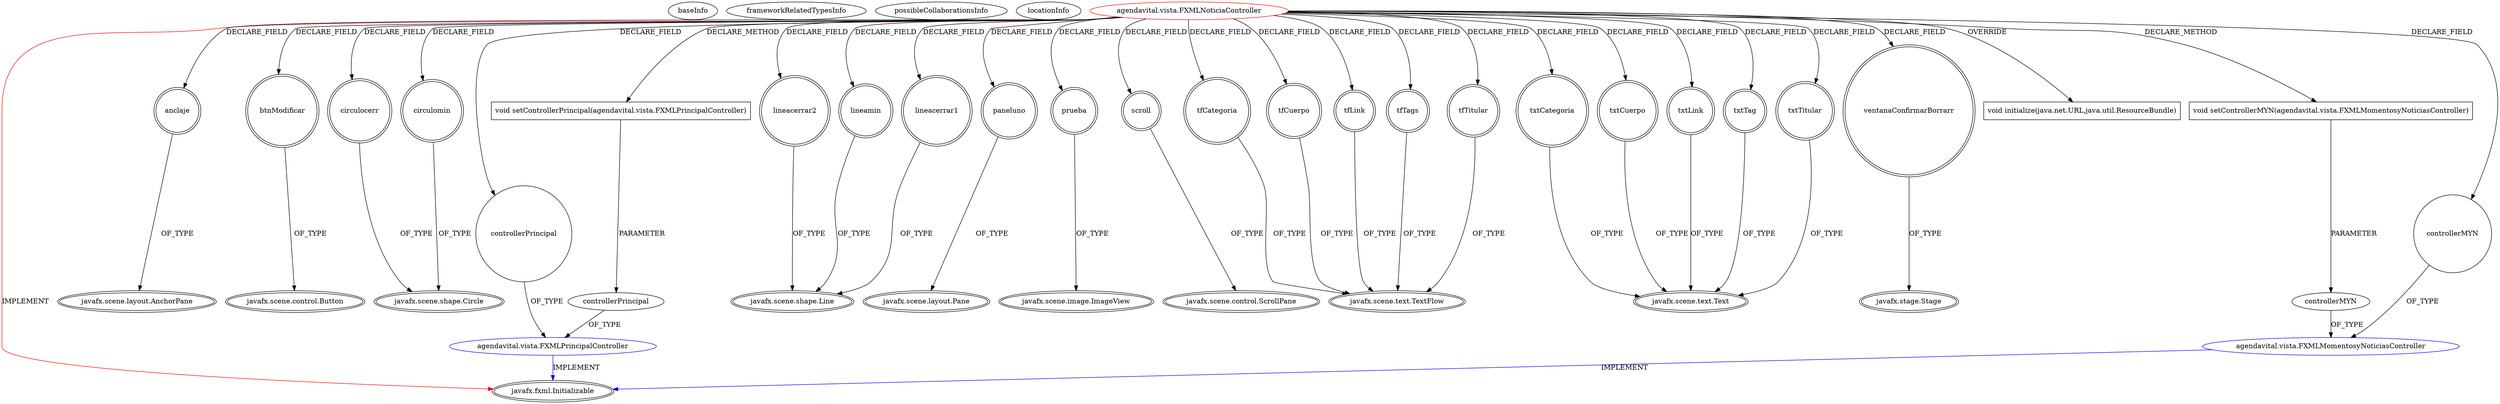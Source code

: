 digraph {
baseInfo[graphId=3377,category="extension_graph",isAnonymous=false,possibleRelation=true]
frameworkRelatedTypesInfo[0="javafx.fxml.Initializable"]
possibleCollaborationsInfo[0="3377~CLIENT_METHOD_DECLARATION-PARAMETER_DECLARATION-FIELD_DECLARATION-~javafx.fxml.Initializable ~javafx.fxml.Initializable ~false~false"]
locationInfo[projectName="josesoler7-agendavital",filePath="/josesoler7-agendavital/agendavital-master/src/agendavital/vista/FXMLNoticiaController.java",contextSignature="FXMLNoticiaController",graphId="3377"]
0[label="agendavital.vista.FXMLNoticiaController",vertexType="ROOT_CLIENT_CLASS_DECLARATION",isFrameworkType=false,color=red]
1[label="javafx.fxml.Initializable",vertexType="FRAMEWORK_INTERFACE_TYPE",isFrameworkType=true,peripheries=2]
2[label="anclaje",vertexType="FIELD_DECLARATION",isFrameworkType=true,peripheries=2,shape=circle]
3[label="javafx.scene.layout.AnchorPane",vertexType="FRAMEWORK_CLASS_TYPE",isFrameworkType=true,peripheries=2]
4[label="btnModificar",vertexType="FIELD_DECLARATION",isFrameworkType=true,peripheries=2,shape=circle]
5[label="javafx.scene.control.Button",vertexType="FRAMEWORK_CLASS_TYPE",isFrameworkType=true,peripheries=2]
6[label="circulocerr",vertexType="FIELD_DECLARATION",isFrameworkType=true,peripheries=2,shape=circle]
7[label="javafx.scene.shape.Circle",vertexType="FRAMEWORK_CLASS_TYPE",isFrameworkType=true,peripheries=2]
8[label="circulomin",vertexType="FIELD_DECLARATION",isFrameworkType=true,peripheries=2,shape=circle]
10[label="controllerMYN",vertexType="FIELD_DECLARATION",isFrameworkType=false,shape=circle]
11[label="agendavital.vista.FXMLMomentosyNoticiasController",vertexType="REFERENCE_CLIENT_CLASS_DECLARATION",isFrameworkType=false,color=blue]
13[label="controllerPrincipal",vertexType="FIELD_DECLARATION",isFrameworkType=false,shape=circle]
14[label="agendavital.vista.FXMLPrincipalController",vertexType="REFERENCE_CLIENT_CLASS_DECLARATION",isFrameworkType=false,color=blue]
16[label="lineacerrar1",vertexType="FIELD_DECLARATION",isFrameworkType=true,peripheries=2,shape=circle]
17[label="javafx.scene.shape.Line",vertexType="FRAMEWORK_CLASS_TYPE",isFrameworkType=true,peripheries=2]
18[label="lineacerrar2",vertexType="FIELD_DECLARATION",isFrameworkType=true,peripheries=2,shape=circle]
20[label="lineamin",vertexType="FIELD_DECLARATION",isFrameworkType=true,peripheries=2,shape=circle]
22[label="paneluno",vertexType="FIELD_DECLARATION",isFrameworkType=true,peripheries=2,shape=circle]
23[label="javafx.scene.layout.Pane",vertexType="FRAMEWORK_CLASS_TYPE",isFrameworkType=true,peripheries=2]
24[label="prueba",vertexType="FIELD_DECLARATION",isFrameworkType=true,peripheries=2,shape=circle]
25[label="javafx.scene.image.ImageView",vertexType="FRAMEWORK_CLASS_TYPE",isFrameworkType=true,peripheries=2]
26[label="scroll",vertexType="FIELD_DECLARATION",isFrameworkType=true,peripheries=2,shape=circle]
27[label="javafx.scene.control.ScrollPane",vertexType="FRAMEWORK_CLASS_TYPE",isFrameworkType=true,peripheries=2]
28[label="tfCategoria",vertexType="FIELD_DECLARATION",isFrameworkType=true,peripheries=2,shape=circle]
29[label="javafx.scene.text.TextFlow",vertexType="FRAMEWORK_CLASS_TYPE",isFrameworkType=true,peripheries=2]
30[label="tfCuerpo",vertexType="FIELD_DECLARATION",isFrameworkType=true,peripheries=2,shape=circle]
32[label="tfLink",vertexType="FIELD_DECLARATION",isFrameworkType=true,peripheries=2,shape=circle]
34[label="tfTags",vertexType="FIELD_DECLARATION",isFrameworkType=true,peripheries=2,shape=circle]
36[label="tfTitular",vertexType="FIELD_DECLARATION",isFrameworkType=true,peripheries=2,shape=circle]
38[label="txtCategoria",vertexType="FIELD_DECLARATION",isFrameworkType=true,peripheries=2,shape=circle]
39[label="javafx.scene.text.Text",vertexType="FRAMEWORK_CLASS_TYPE",isFrameworkType=true,peripheries=2]
40[label="txtCuerpo",vertexType="FIELD_DECLARATION",isFrameworkType=true,peripheries=2,shape=circle]
42[label="txtLink",vertexType="FIELD_DECLARATION",isFrameworkType=true,peripheries=2,shape=circle]
44[label="txtTag",vertexType="FIELD_DECLARATION",isFrameworkType=true,peripheries=2,shape=circle]
46[label="txtTitular",vertexType="FIELD_DECLARATION",isFrameworkType=true,peripheries=2,shape=circle]
48[label="ventanaConfirmarBorrarr",vertexType="FIELD_DECLARATION",isFrameworkType=true,peripheries=2,shape=circle]
49[label="javafx.stage.Stage",vertexType="FRAMEWORK_CLASS_TYPE",isFrameworkType=true,peripheries=2]
50[label="void initialize(java.net.URL,java.util.ResourceBundle)",vertexType="OVERRIDING_METHOD_DECLARATION",isFrameworkType=false,shape=box]
51[label="void setControllerPrincipal(agendavital.vista.FXMLPrincipalController)",vertexType="CLIENT_METHOD_DECLARATION",isFrameworkType=false,shape=box]
52[label="controllerPrincipal",vertexType="PARAMETER_DECLARATION",isFrameworkType=false]
54[label="void setControllerMYN(agendavital.vista.FXMLMomentosyNoticiasController)",vertexType="CLIENT_METHOD_DECLARATION",isFrameworkType=false,shape=box]
55[label="controllerMYN",vertexType="PARAMETER_DECLARATION",isFrameworkType=false]
0->1[label="IMPLEMENT",color=red]
0->2[label="DECLARE_FIELD"]
2->3[label="OF_TYPE"]
0->4[label="DECLARE_FIELD"]
4->5[label="OF_TYPE"]
0->6[label="DECLARE_FIELD"]
6->7[label="OF_TYPE"]
0->8[label="DECLARE_FIELD"]
8->7[label="OF_TYPE"]
0->10[label="DECLARE_FIELD"]
11->1[label="IMPLEMENT",color=blue]
10->11[label="OF_TYPE"]
0->13[label="DECLARE_FIELD"]
14->1[label="IMPLEMENT",color=blue]
13->14[label="OF_TYPE"]
0->16[label="DECLARE_FIELD"]
16->17[label="OF_TYPE"]
0->18[label="DECLARE_FIELD"]
18->17[label="OF_TYPE"]
0->20[label="DECLARE_FIELD"]
20->17[label="OF_TYPE"]
0->22[label="DECLARE_FIELD"]
22->23[label="OF_TYPE"]
0->24[label="DECLARE_FIELD"]
24->25[label="OF_TYPE"]
0->26[label="DECLARE_FIELD"]
26->27[label="OF_TYPE"]
0->28[label="DECLARE_FIELD"]
28->29[label="OF_TYPE"]
0->30[label="DECLARE_FIELD"]
30->29[label="OF_TYPE"]
0->32[label="DECLARE_FIELD"]
32->29[label="OF_TYPE"]
0->34[label="DECLARE_FIELD"]
34->29[label="OF_TYPE"]
0->36[label="DECLARE_FIELD"]
36->29[label="OF_TYPE"]
0->38[label="DECLARE_FIELD"]
38->39[label="OF_TYPE"]
0->40[label="DECLARE_FIELD"]
40->39[label="OF_TYPE"]
0->42[label="DECLARE_FIELD"]
42->39[label="OF_TYPE"]
0->44[label="DECLARE_FIELD"]
44->39[label="OF_TYPE"]
0->46[label="DECLARE_FIELD"]
46->39[label="OF_TYPE"]
0->48[label="DECLARE_FIELD"]
48->49[label="OF_TYPE"]
0->50[label="OVERRIDE"]
0->51[label="DECLARE_METHOD"]
52->14[label="OF_TYPE"]
51->52[label="PARAMETER"]
0->54[label="DECLARE_METHOD"]
55->11[label="OF_TYPE"]
54->55[label="PARAMETER"]
}

